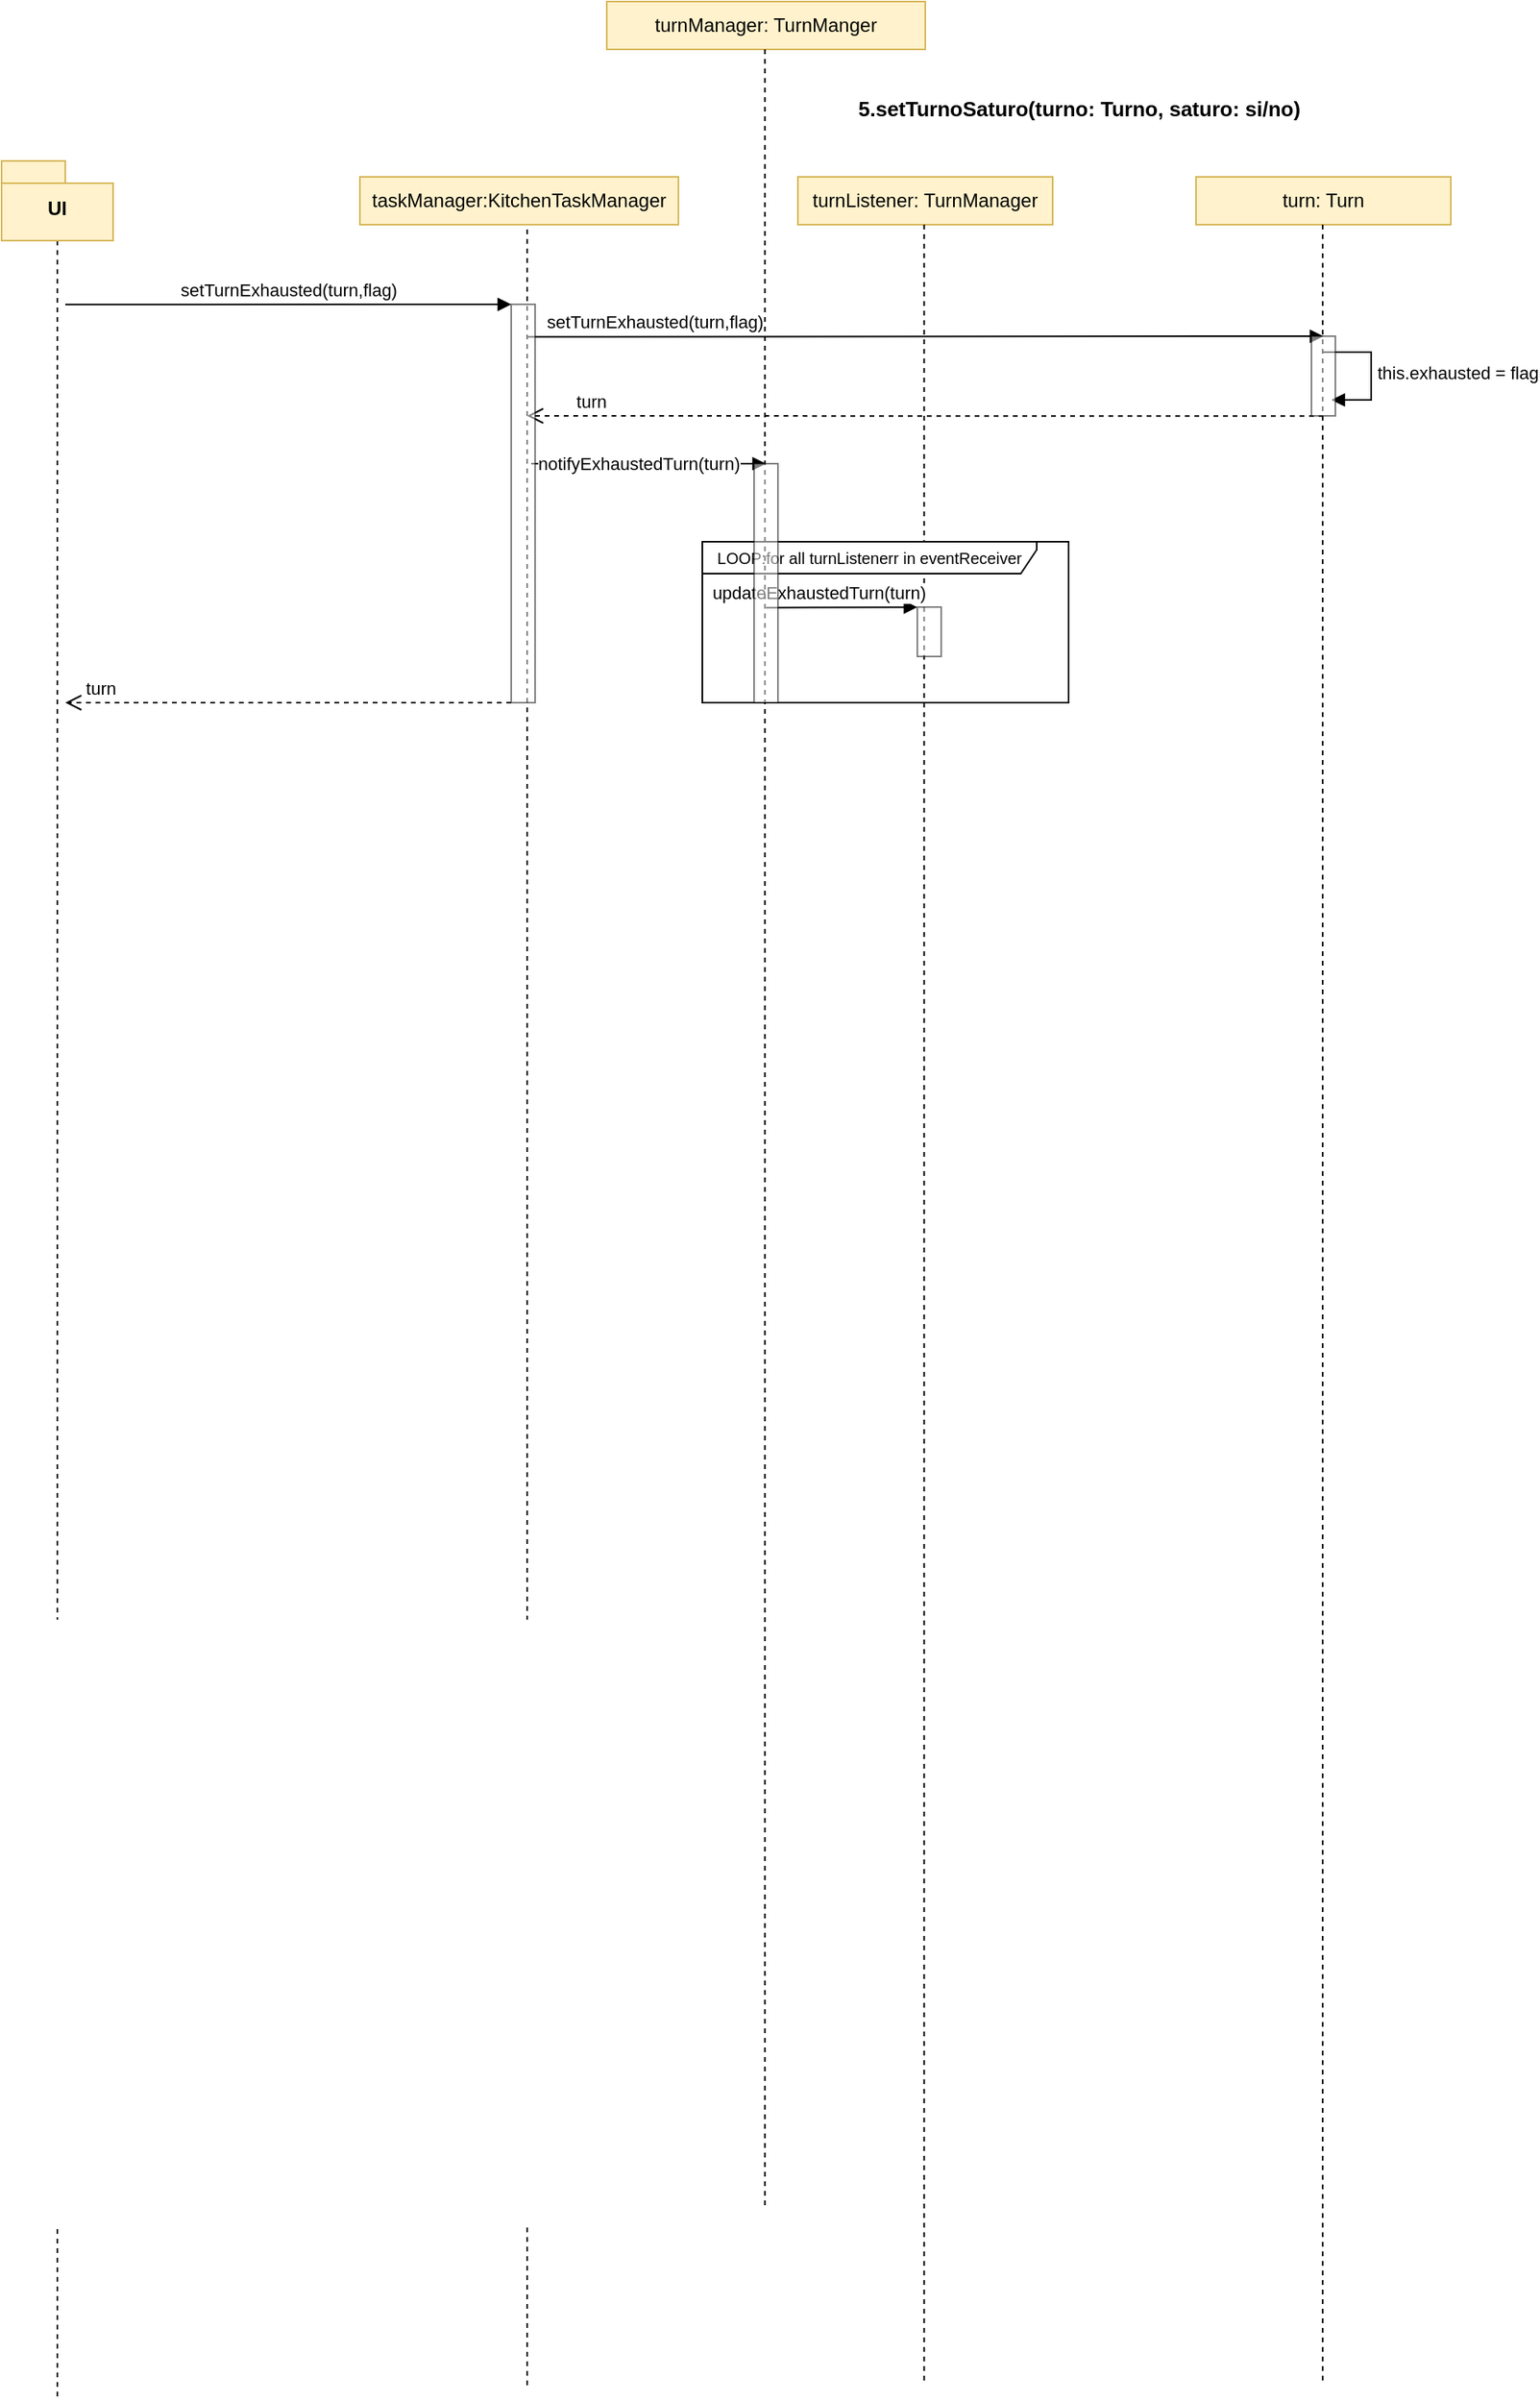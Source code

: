 <mxfile version="21.2.8" type="device">
  <diagram name="Pagina-1" id="g53WusHoJIEjaeVgip_c">
    <mxGraphModel dx="692" dy="-556" grid="1" gridSize="10" guides="1" tooltips="1" connect="1" arrows="1" fold="1" page="1" pageScale="1" pageWidth="827" pageHeight="1169" math="0" shadow="0">
      <root>
        <mxCell id="0" />
        <mxCell id="1" parent="0" />
        <mxCell id="9FkcLExG0YteVz--1y22-1" value="&lt;p style=&quot;text-indent: -18pt; font-size: 13px;&quot; class=&quot;MsoListParagraph&quot;&gt;&lt;b&gt;5.&lt;span style=&quot;line-height: 107%;&quot;&gt;&lt;/span&gt;&lt;/b&gt;&lt;b&gt;&lt;span style=&quot;line-height: 107%;&quot;&gt;setTurnoSaturo(turno: Turno, saturo: si/no)&lt;/span&gt;&lt;/b&gt;&lt;/p&gt;" style="text;whiteSpace=wrap;html=1;" parent="1" vertex="1">
          <mxGeometry x="610" y="2050" width="260" height="40" as="geometry" />
        </mxCell>
        <mxCell id="9FkcLExG0YteVz--1y22-2" style="edgeStyle=orthogonalEdgeStyle;rounded=0;orthogonalLoop=1;jettySize=auto;html=1;exitX=0.5;exitY=1;exitDx=0;exitDy=0;endArrow=none;endFill=0;dashed=1;entryX=0.02;entryY=1.003;entryDx=0;entryDy=0;entryPerimeter=0;exitPerimeter=0;" parent="1" source="9FkcLExG0YteVz--1y22-3" edge="1">
          <mxGeometry relative="1" as="geometry">
            <mxPoint x="85" y="3514" as="targetPoint" />
            <mxPoint x="85" y="2250" as="sourcePoint" />
          </mxGeometry>
        </mxCell>
        <mxCell id="9FkcLExG0YteVz--1y22-3" value="UI" style="shape=folder;fontStyle=1;spacingTop=10;tabWidth=40;tabHeight=14;tabPosition=left;html=1;whiteSpace=wrap;fillColor=#fff2cc;strokeColor=#d6b656;" parent="1" vertex="1">
          <mxGeometry x="50" y="2110" width="70" height="50" as="geometry" />
        </mxCell>
        <mxCell id="9FkcLExG0YteVz--1y22-5" value="taskManager:KitchenTaskManager" style="html=1;whiteSpace=wrap;fillColor=#fff2cc;strokeColor=#d6b656;" parent="1" vertex="1">
          <mxGeometry x="275" y="2120" width="200" height="30" as="geometry" />
        </mxCell>
        <mxCell id="9FkcLExG0YteVz--1y22-6" style="edgeStyle=orthogonalEdgeStyle;rounded=0;orthogonalLoop=1;jettySize=auto;html=1;exitX=0.5;exitY=1;exitDx=0;exitDy=0;endArrow=none;endFill=0;dashed=1;entryX=0.02;entryY=1.003;entryDx=0;entryDy=0;entryPerimeter=0;exitPerimeter=0;" parent="1" edge="1">
          <mxGeometry relative="1" as="geometry">
            <mxPoint x="380" y="3507" as="targetPoint" />
            <mxPoint x="380" y="2153" as="sourcePoint" />
          </mxGeometry>
        </mxCell>
        <mxCell id="9FkcLExG0YteVz--1y22-8" value="turnListener: TurnManager" style="html=1;whiteSpace=wrap;fillColor=#fff2cc;strokeColor=#d6b656;" parent="1" vertex="1">
          <mxGeometry x="550" y="2120" width="160" height="30" as="geometry" />
        </mxCell>
        <mxCell id="9FkcLExG0YteVz--1y22-9" style="edgeStyle=orthogonalEdgeStyle;rounded=0;orthogonalLoop=1;jettySize=auto;html=1;exitX=0.5;exitY=1;exitDx=0;exitDy=0;endArrow=none;endFill=0;dashed=1;entryX=0.02;entryY=1.003;entryDx=0;entryDy=0;entryPerimeter=0;exitPerimeter=0;" parent="1" edge="1">
          <mxGeometry relative="1" as="geometry">
            <mxPoint x="629.29" y="3504" as="targetPoint" />
            <mxPoint x="629.29" y="2150" as="sourcePoint" />
          </mxGeometry>
        </mxCell>
        <mxCell id="9FkcLExG0YteVz--1y22-41" value="turn: Turn" style="html=1;whiteSpace=wrap;fillColor=#fff2cc;strokeColor=#d6b656;" parent="1" vertex="1">
          <mxGeometry x="800" y="2120" width="160" height="30" as="geometry" />
        </mxCell>
        <mxCell id="9FkcLExG0YteVz--1y22-42" value="setTurnExhausted(turn,flag)" style="html=1;verticalAlign=bottom;endArrow=block;edgeStyle=elbowEdgeStyle;elbow=vertical;curved=0;rounded=0;" parent="1" edge="1">
          <mxGeometry width="80" relative="1" as="geometry">
            <mxPoint x="90" y="2200.18" as="sourcePoint" />
            <mxPoint x="370" y="2200" as="targetPoint" />
          </mxGeometry>
        </mxCell>
        <mxCell id="9FkcLExG0YteVz--1y22-43" value="setTurnExhausted(turn,flag)" style="html=1;verticalAlign=bottom;endArrow=block;edgeStyle=elbowEdgeStyle;elbow=vertical;curved=0;rounded=0;" parent="1" edge="1">
          <mxGeometry x="-0.678" width="80" relative="1" as="geometry">
            <mxPoint x="380" y="2220.36" as="sourcePoint" />
            <mxPoint x="880" y="2220" as="targetPoint" />
            <mxPoint as="offset" />
          </mxGeometry>
        </mxCell>
        <mxCell id="9FkcLExG0YteVz--1y22-44" style="edgeStyle=orthogonalEdgeStyle;rounded=0;orthogonalLoop=1;jettySize=auto;html=1;exitX=0.5;exitY=1;exitDx=0;exitDy=0;endArrow=none;endFill=0;dashed=1;entryX=0.02;entryY=1.003;entryDx=0;entryDy=0;entryPerimeter=0;exitPerimeter=0;" parent="1" edge="1">
          <mxGeometry relative="1" as="geometry">
            <mxPoint x="879.55" y="3504" as="targetPoint" />
            <mxPoint x="879.55" y="2150" as="sourcePoint" />
          </mxGeometry>
        </mxCell>
        <mxCell id="9FkcLExG0YteVz--1y22-46" value="this.exhausted = flag" style="html=1;align=left;spacingLeft=2;endArrow=block;rounded=0;edgeStyle=orthogonalEdgeStyle;curved=0;rounded=0;" parent="1" edge="1">
          <mxGeometry relative="1" as="geometry">
            <mxPoint x="880" y="2230" as="sourcePoint" />
            <Array as="points">
              <mxPoint x="910" y="2260" />
            </Array>
            <mxPoint x="885" y="2260" as="targetPoint" />
          </mxGeometry>
        </mxCell>
        <mxCell id="9FkcLExG0YteVz--1y22-47" value="turn" style="html=1;verticalAlign=bottom;endArrow=open;dashed=1;endSize=8;edgeStyle=elbowEdgeStyle;elbow=vertical;curved=0;rounded=0;" parent="1" edge="1">
          <mxGeometry x="0.839" relative="1" as="geometry">
            <mxPoint x="880" y="2270.18" as="sourcePoint" />
            <mxPoint x="380" y="2270" as="targetPoint" />
            <mxPoint as="offset" />
          </mxGeometry>
        </mxCell>
        <mxCell id="9FkcLExG0YteVz--1y22-48" value="&lt;font style=&quot;font-size: 10px;&quot;&gt;LOOP:for all turnListenerr in eventReceiver&lt;/font&gt;" style="shape=umlFrame;whiteSpace=wrap;html=1;pointerEvents=0;width=210;height=20;" parent="1" vertex="1">
          <mxGeometry x="490" y="2349" width="230" height="101" as="geometry" />
        </mxCell>
        <mxCell id="9FkcLExG0YteVz--1y22-49" value="notifyExhaustedTurn(turn)" style="html=1;align=left;spacingLeft=2;endArrow=block;rounded=0;edgeStyle=orthogonalEdgeStyle;curved=0;rounded=0;" parent="1" edge="1">
          <mxGeometry x="-1" relative="1" as="geometry">
            <mxPoint x="382.5" y="2300" as="sourcePoint" />
            <Array as="points">
              <mxPoint x="400" y="2300" />
              <mxPoint x="400" y="2300" />
            </Array>
            <mxPoint x="530" y="2300" as="targetPoint" />
            <mxPoint as="offset" />
          </mxGeometry>
        </mxCell>
        <mxCell id="9FkcLExG0YteVz--1y22-50" value="updateExhaustedTurn(turn)" style="html=1;verticalAlign=bottom;endArrow=block;edgeStyle=elbowEdgeStyle;elbow=vertical;curved=0;rounded=0;align=center;" parent="1" target="9FkcLExG0YteVz--1y22-51" edge="1">
          <mxGeometry x="-0.303" width="80" relative="1" as="geometry">
            <mxPoint x="530" y="2390.32" as="sourcePoint" />
            <mxPoint x="897.5" y="2390.08" as="targetPoint" />
            <mxPoint as="offset" />
            <Array as="points">
              <mxPoint x="677.5" y="2390.08" />
            </Array>
          </mxGeometry>
        </mxCell>
        <mxCell id="9FkcLExG0YteVz--1y22-51" value="" style="html=1;points=[];perimeter=orthogonalPerimeter;outlineConnect=0;targetShapes=umlLifeline;portConstraint=eastwest;newEdgeStyle={&quot;edgeStyle&quot;:&quot;elbowEdgeStyle&quot;,&quot;elbow&quot;:&quot;vertical&quot;,&quot;curved&quot;:0,&quot;rounded&quot;:0};shadow=0;imageAspect=1;fillOpacity=50;strokeOpacity=50;" parent="1" vertex="1">
          <mxGeometry x="625" y="2390" width="15" height="31" as="geometry" />
        </mxCell>
        <mxCell id="9FkcLExG0YteVz--1y22-52" value="turn" style="html=1;verticalAlign=bottom;endArrow=open;dashed=1;endSize=8;edgeStyle=elbowEdgeStyle;elbow=vertical;curved=0;rounded=0;" parent="1" edge="1">
          <mxGeometry x="0.839" relative="1" as="geometry">
            <mxPoint x="370" y="2450" as="sourcePoint" />
            <mxPoint x="90" y="2450.33" as="targetPoint" />
            <mxPoint as="offset" />
          </mxGeometry>
        </mxCell>
        <mxCell id="s1p8xdk3vRcx3nbhD5g_-1" value="" style="html=1;points=[];perimeter=orthogonalPerimeter;outlineConnect=0;targetShapes=umlLifeline;portConstraint=eastwest;newEdgeStyle={&quot;edgeStyle&quot;:&quot;elbowEdgeStyle&quot;,&quot;elbow&quot;:&quot;vertical&quot;,&quot;curved&quot;:0,&quot;rounded&quot;:0};shadow=0;imageAspect=1;fillOpacity=50;strokeOpacity=50;" parent="1" vertex="1">
          <mxGeometry x="872.5" y="2220" width="15" height="50" as="geometry" />
        </mxCell>
        <mxCell id="s1p8xdk3vRcx3nbhD5g_-2" value="" style="html=1;points=[];perimeter=orthogonalPerimeter;outlineConnect=0;targetShapes=umlLifeline;portConstraint=eastwest;newEdgeStyle={&quot;edgeStyle&quot;:&quot;elbowEdgeStyle&quot;,&quot;elbow&quot;:&quot;vertical&quot;,&quot;curved&quot;:0,&quot;rounded&quot;:0};shadow=0;imageAspect=1;fillOpacity=50;strokeOpacity=50;" parent="1" vertex="1">
          <mxGeometry x="370" y="2200" width="15" height="250" as="geometry" />
        </mxCell>
        <mxCell id="U4UvBOfC68RgShQ8j7ed-1" value="turnManager: TurnManger" style="html=1;whiteSpace=wrap;fillColor=#fff2cc;strokeColor=#d6b656;" vertex="1" parent="1">
          <mxGeometry x="430" y="2010" width="200" height="30" as="geometry" />
        </mxCell>
        <mxCell id="U4UvBOfC68RgShQ8j7ed-2" style="edgeStyle=orthogonalEdgeStyle;rounded=0;orthogonalLoop=1;jettySize=auto;html=1;exitX=0.5;exitY=1;exitDx=0;exitDy=0;endArrow=none;endFill=0;dashed=1;entryX=0.02;entryY=1.003;entryDx=0;entryDy=0;entryPerimeter=0;exitPerimeter=0;" edge="1" parent="1">
          <mxGeometry relative="1" as="geometry">
            <mxPoint x="529.29" y="3394" as="targetPoint" />
            <mxPoint x="529.29" y="2040" as="sourcePoint" />
          </mxGeometry>
        </mxCell>
        <mxCell id="U4UvBOfC68RgShQ8j7ed-3" value="" style="html=1;points=[];perimeter=orthogonalPerimeter;outlineConnect=0;targetShapes=umlLifeline;portConstraint=eastwest;newEdgeStyle={&quot;edgeStyle&quot;:&quot;elbowEdgeStyle&quot;,&quot;elbow&quot;:&quot;vertical&quot;,&quot;curved&quot;:0,&quot;rounded&quot;:0};shadow=0;imageAspect=1;fillOpacity=50;strokeOpacity=50;" vertex="1" parent="1">
          <mxGeometry x="522.5" y="2300" width="15" height="150" as="geometry" />
        </mxCell>
      </root>
    </mxGraphModel>
  </diagram>
</mxfile>
